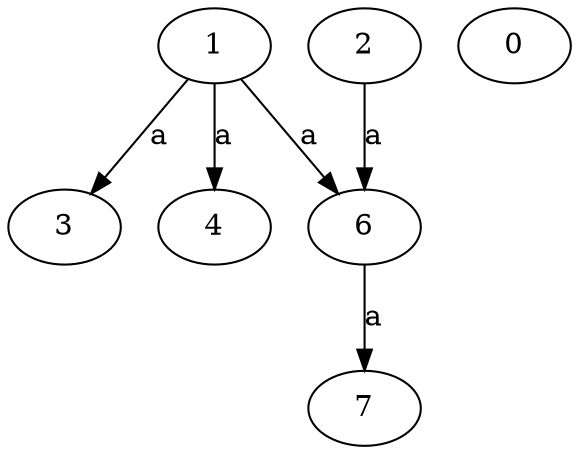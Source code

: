strict digraph  {
3;
4;
0;
1;
6;
7;
2;
1 -> 3  [label=a];
1 -> 4  [label=a];
1 -> 6  [label=a];
6 -> 7  [label=a];
2 -> 6  [label=a];
}
